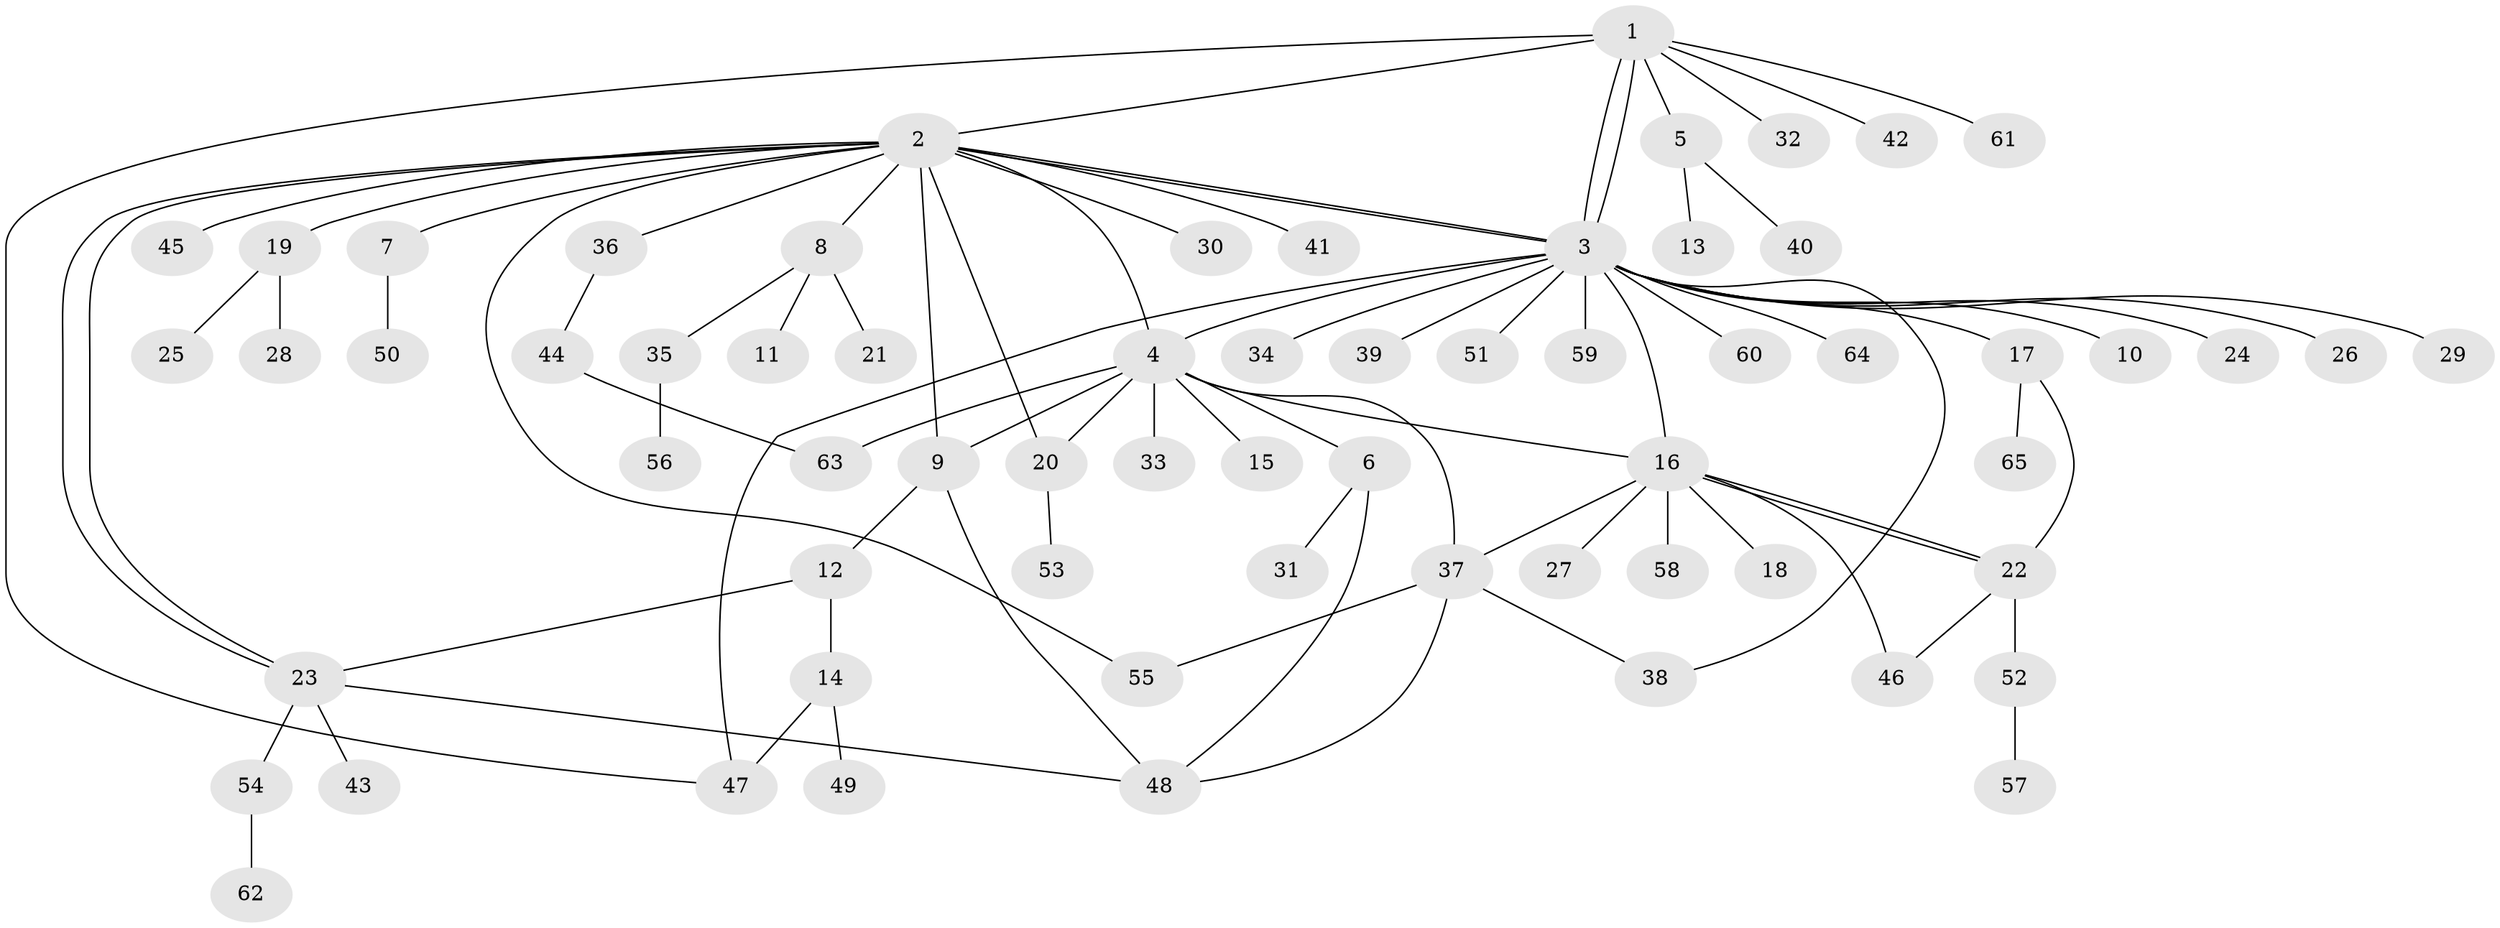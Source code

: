 // coarse degree distribution, {8: 0.022222222222222223, 12: 0.022222222222222223, 19: 0.022222222222222223, 7: 0.044444444444444446, 3: 0.08888888888888889, 1: 0.6444444444444445, 2: 0.08888888888888889, 4: 0.06666666666666667}
// Generated by graph-tools (version 1.1) at 2025/18/03/04/25 18:18:19]
// undirected, 65 vertices, 85 edges
graph export_dot {
graph [start="1"]
  node [color=gray90,style=filled];
  1;
  2;
  3;
  4;
  5;
  6;
  7;
  8;
  9;
  10;
  11;
  12;
  13;
  14;
  15;
  16;
  17;
  18;
  19;
  20;
  21;
  22;
  23;
  24;
  25;
  26;
  27;
  28;
  29;
  30;
  31;
  32;
  33;
  34;
  35;
  36;
  37;
  38;
  39;
  40;
  41;
  42;
  43;
  44;
  45;
  46;
  47;
  48;
  49;
  50;
  51;
  52;
  53;
  54;
  55;
  56;
  57;
  58;
  59;
  60;
  61;
  62;
  63;
  64;
  65;
  1 -- 2;
  1 -- 3;
  1 -- 3;
  1 -- 5;
  1 -- 32;
  1 -- 42;
  1 -- 47;
  1 -- 61;
  2 -- 3;
  2 -- 3;
  2 -- 4;
  2 -- 7;
  2 -- 8;
  2 -- 9;
  2 -- 19;
  2 -- 20;
  2 -- 23;
  2 -- 23;
  2 -- 30;
  2 -- 36;
  2 -- 41;
  2 -- 45;
  2 -- 55;
  3 -- 4;
  3 -- 10;
  3 -- 16;
  3 -- 17;
  3 -- 24;
  3 -- 26;
  3 -- 29;
  3 -- 34;
  3 -- 38;
  3 -- 39;
  3 -- 47;
  3 -- 51;
  3 -- 59;
  3 -- 60;
  3 -- 64;
  4 -- 6;
  4 -- 9;
  4 -- 15;
  4 -- 16;
  4 -- 20;
  4 -- 33;
  4 -- 37;
  4 -- 63;
  5 -- 13;
  5 -- 40;
  6 -- 31;
  6 -- 48;
  7 -- 50;
  8 -- 11;
  8 -- 21;
  8 -- 35;
  9 -- 12;
  9 -- 48;
  12 -- 14;
  12 -- 23;
  14 -- 47;
  14 -- 49;
  16 -- 18;
  16 -- 22;
  16 -- 22;
  16 -- 27;
  16 -- 37;
  16 -- 46;
  16 -- 58;
  17 -- 22;
  17 -- 65;
  19 -- 25;
  19 -- 28;
  20 -- 53;
  22 -- 46;
  22 -- 52;
  23 -- 43;
  23 -- 48;
  23 -- 54;
  35 -- 56;
  36 -- 44;
  37 -- 38;
  37 -- 48;
  37 -- 55;
  44 -- 63;
  52 -- 57;
  54 -- 62;
}
